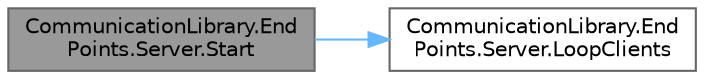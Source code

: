 digraph "CommunicationLibrary.EndPoints.Server.Start"
{
 // LATEX_PDF_SIZE
  bgcolor="transparent";
  edge [fontname=Helvetica,fontsize=10,labelfontname=Helvetica,labelfontsize=10];
  node [fontname=Helvetica,fontsize=10,shape=box,height=0.2,width=0.4];
  rankdir="LR";
  Node1 [label="CommunicationLibrary.End\lPoints.Server.Start",height=0.2,width=0.4,color="gray40", fillcolor="grey60", style="filled", fontcolor="black",tooltip=" "];
  Node1 -> Node2 [color="steelblue1",style="solid"];
  Node2 [label="CommunicationLibrary.End\lPoints.Server.LoopClients",height=0.2,width=0.4,color="grey40", fillcolor="white", style="filled",URL="$class_communication_library_1_1_end_points_1_1_server.html#aebb71332eedd34d2241b4757936589c9",tooltip=" "];
}
